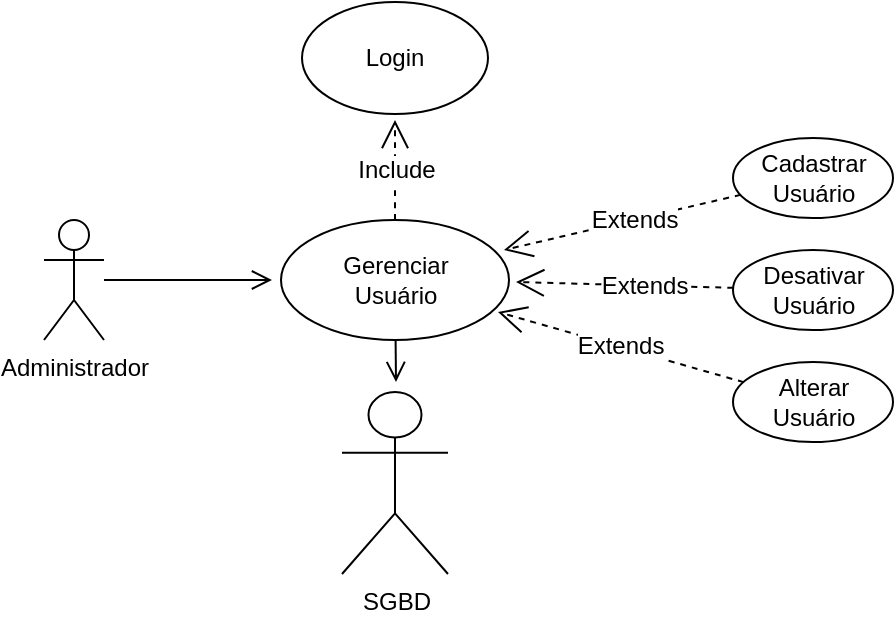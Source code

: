 <mxfile version="26.2.2">
  <diagram name="Page-1" id="XKuFGBFuqH11n4ffUUHy">
    <mxGraphModel dx="1985" dy="1312" grid="0" gridSize="10" guides="1" tooltips="1" connect="1" arrows="1" fold="1" page="1" pageScale="1" pageWidth="1169" pageHeight="827" math="0" shadow="0">
      <root>
        <mxCell id="0" />
        <mxCell id="1" parent="0" />
        <mxCell id="M98I_Dfe5uiVffybFT3l-4" value="Administrador" style="shape=umlActor;verticalLabelPosition=bottom;verticalAlign=top;html=1;" parent="1" vertex="1">
          <mxGeometry x="-732" y="-448" width="30" height="60" as="geometry" />
        </mxCell>
        <mxCell id="M98I_Dfe5uiVffybFT3l-5" value="&lt;div&gt;SGBD&lt;/div&gt;" style="shape=umlActor;verticalLabelPosition=bottom;verticalAlign=top;html=1;" parent="1" vertex="1">
          <mxGeometry x="-583" y="-362" width="53" height="91" as="geometry" />
        </mxCell>
        <mxCell id="M98I_Dfe5uiVffybFT3l-7" value="Login" style="ellipse;whiteSpace=wrap;html=1;" parent="1" vertex="1">
          <mxGeometry x="-603" y="-557" width="93" height="56" as="geometry" />
        </mxCell>
        <mxCell id="M98I_Dfe5uiVffybFT3l-11" value="&lt;div&gt;Gerenciar&lt;br&gt;&lt;/div&gt;&lt;div&gt;Usuá&lt;span style=&quot;background-color: initial;&quot;&gt;rio&lt;/span&gt;&lt;/div&gt;" style="ellipse;whiteSpace=wrap;html=1;" parent="1" vertex="1">
          <mxGeometry x="-613.5" y="-448" width="114" height="60" as="geometry" />
        </mxCell>
        <mxCell id="M98I_Dfe5uiVffybFT3l-16" value="Include" style="endArrow=open;endSize=12;dashed=1;html=1;rounded=0;fontSize=12;curved=1;exitX=0.5;exitY=0;exitDx=0;exitDy=0;" parent="1" source="M98I_Dfe5uiVffybFT3l-11" edge="1">
          <mxGeometry x="-0.001" width="160" relative="1" as="geometry">
            <mxPoint x="-557" y="-457" as="sourcePoint" />
            <mxPoint x="-556.5" y="-498" as="targetPoint" />
            <mxPoint as="offset" />
          </mxGeometry>
        </mxCell>
        <mxCell id="M98I_Dfe5uiVffybFT3l-32" value="Cadastrar&lt;div&gt;Usuá&lt;span style=&quot;background-color: initial;&quot;&gt;rio&lt;/span&gt;&lt;br&gt;&lt;/div&gt;" style="ellipse;whiteSpace=wrap;html=1;rotation=0;" parent="1" vertex="1">
          <mxGeometry x="-387.5" y="-489" width="80" height="40" as="geometry" />
        </mxCell>
        <mxCell id="M98I_Dfe5uiVffybFT3l-33" value="Extends" style="endArrow=open;endSize=12;dashed=1;html=1;rounded=0;fontSize=12;curved=1;" parent="1" source="M98I_Dfe5uiVffybFT3l-32" edge="1">
          <mxGeometry x="-0.103" width="160" relative="1" as="geometry">
            <mxPoint x="-370" y="-373" as="sourcePoint" />
            <mxPoint x="-502" y="-433" as="targetPoint" />
            <mxPoint as="offset" />
          </mxGeometry>
        </mxCell>
        <mxCell id="M98I_Dfe5uiVffybFT3l-34" value="Extends" style="endArrow=open;endSize=12;dashed=1;html=1;rounded=0;fontSize=12;curved=1;" parent="1" source="M98I_Dfe5uiVffybFT3l-37" edge="1">
          <mxGeometry x="-0.001" width="160" relative="1" as="geometry">
            <mxPoint x="-314" y="-379" as="sourcePoint" />
            <mxPoint x="-505" y="-402" as="targetPoint" />
            <mxPoint as="offset" />
          </mxGeometry>
        </mxCell>
        <mxCell id="M98I_Dfe5uiVffybFT3l-35" value="Desativar&lt;div&gt;Usuá&lt;span style=&quot;background-color: initial;&quot;&gt;rio&lt;/span&gt;&lt;br&gt;&lt;/div&gt;" style="ellipse;whiteSpace=wrap;html=1;rotation=0;" parent="1" vertex="1">
          <mxGeometry x="-387.5" y="-433" width="80" height="40" as="geometry" />
        </mxCell>
        <mxCell id="M98I_Dfe5uiVffybFT3l-36" value="Extends" style="endArrow=open;endSize=12;dashed=1;html=1;rounded=0;fontSize=12;curved=1;" parent="1" source="M98I_Dfe5uiVffybFT3l-35" edge="1">
          <mxGeometry x="-0.18" width="160" relative="1" as="geometry">
            <mxPoint x="-268" y="-262.5" as="sourcePoint" />
            <mxPoint x="-496" y="-417" as="targetPoint" />
            <mxPoint as="offset" />
          </mxGeometry>
        </mxCell>
        <mxCell id="M98I_Dfe5uiVffybFT3l-37" value="Alterar&lt;div&gt;Usuá&lt;span style=&quot;background-color: initial;&quot;&gt;rio&lt;/span&gt;&lt;br&gt;&lt;/div&gt;" style="ellipse;whiteSpace=wrap;html=1;rotation=0;" parent="1" vertex="1">
          <mxGeometry x="-387.5" y="-377" width="80" height="40" as="geometry" />
        </mxCell>
        <mxCell id="M98I_Dfe5uiVffybFT3l-73" value="" style="endArrow=open;html=1;rounded=0;fontSize=12;startSize=8;endSize=8;endFill=0;" parent="1" source="M98I_Dfe5uiVffybFT3l-11" edge="1">
          <mxGeometry relative="1" as="geometry">
            <mxPoint x="-596" y="-388" as="sourcePoint" />
            <mxPoint x="-556" y="-367" as="targetPoint" />
          </mxGeometry>
        </mxCell>
        <mxCell id="M98I_Dfe5uiVffybFT3l-96" value="" style="endArrow=open;html=1;rounded=0;fontSize=12;startSize=8;endSize=8;endFill=0;curved=1;" parent="1" source="M98I_Dfe5uiVffybFT3l-4" edge="1">
          <mxGeometry relative="1" as="geometry">
            <mxPoint x="-1091" y="-322" as="sourcePoint" />
            <mxPoint x="-618" y="-418" as="targetPoint" />
          </mxGeometry>
        </mxCell>
      </root>
    </mxGraphModel>
  </diagram>
</mxfile>
